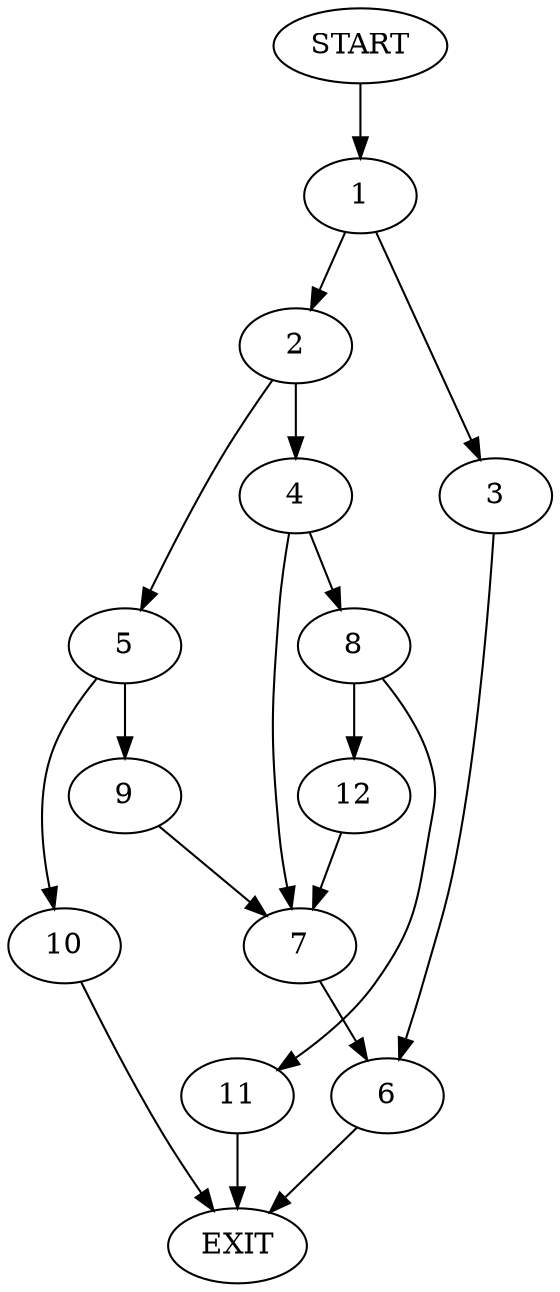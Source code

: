 digraph {
0 [label="START"]
13 [label="EXIT"]
0 -> 1
1 -> 2
1 -> 3
2 -> 4
2 -> 5
3 -> 6
4 -> 7
4 -> 8
5 -> 9
5 -> 10
9 -> 7
10 -> 13
7 -> 6
8 -> 11
8 -> 12
11 -> 13
12 -> 7
6 -> 13
}
